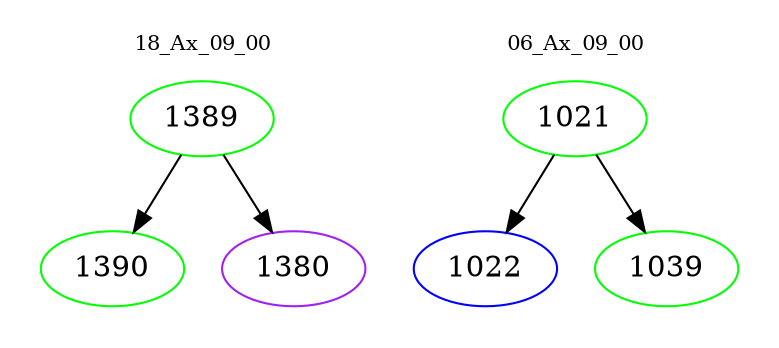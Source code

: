 digraph{
subgraph cluster_0 {
color = white
label = "18_Ax_09_00";
fontsize=10;
T0_1389 [label="1389", color="green"]
T0_1389 -> T0_1390 [color="black"]
T0_1390 [label="1390", color="green"]
T0_1389 -> T0_1380 [color="black"]
T0_1380 [label="1380", color="purple"]
}
subgraph cluster_1 {
color = white
label = "06_Ax_09_00";
fontsize=10;
T1_1021 [label="1021", color="green"]
T1_1021 -> T1_1022 [color="black"]
T1_1022 [label="1022", color="blue"]
T1_1021 -> T1_1039 [color="black"]
T1_1039 [label="1039", color="green"]
}
}
